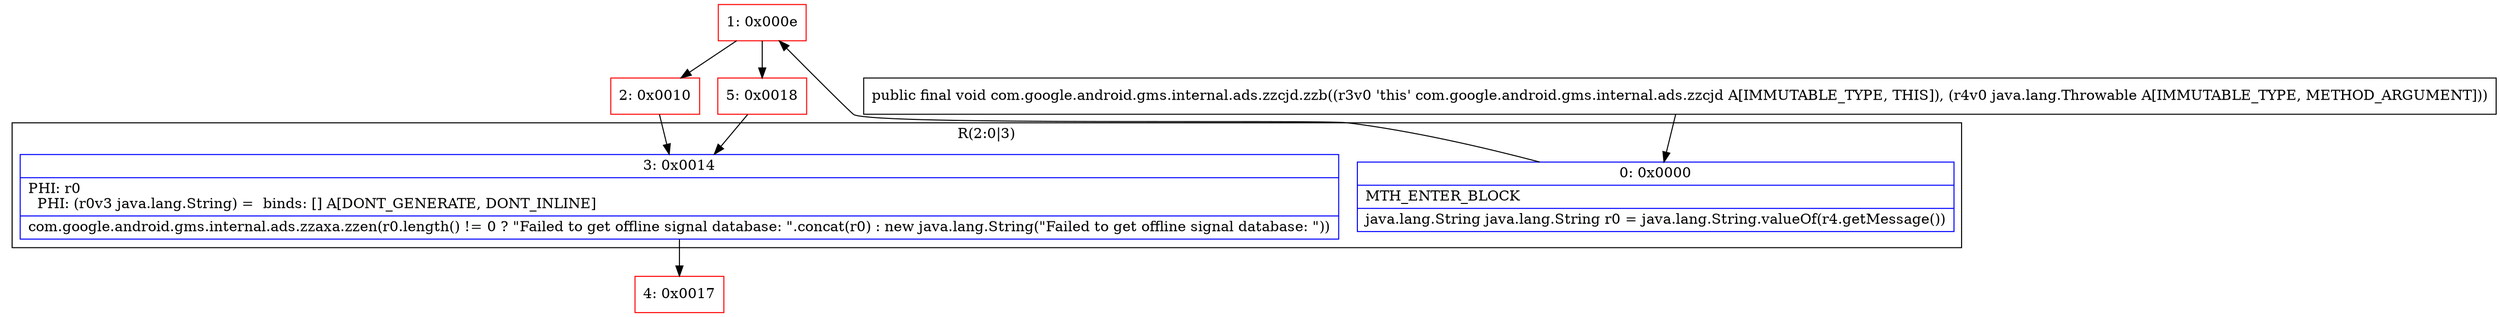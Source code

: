 digraph "CFG forcom.google.android.gms.internal.ads.zzcjd.zzb(Ljava\/lang\/Throwable;)V" {
subgraph cluster_Region_177315557 {
label = "R(2:0|3)";
node [shape=record,color=blue];
Node_0 [shape=record,label="{0\:\ 0x0000|MTH_ENTER_BLOCK\l|java.lang.String java.lang.String r0 = java.lang.String.valueOf(r4.getMessage())\l}"];
Node_3 [shape=record,label="{3\:\ 0x0014|PHI: r0 \l  PHI: (r0v3 java.lang.String) =  binds: [] A[DONT_GENERATE, DONT_INLINE]\l|com.google.android.gms.internal.ads.zzaxa.zzen(r0.length() != 0 ? \"Failed to get offline signal database: \".concat(r0) : new java.lang.String(\"Failed to get offline signal database: \"))\l}"];
}
Node_1 [shape=record,color=red,label="{1\:\ 0x000e}"];
Node_2 [shape=record,color=red,label="{2\:\ 0x0010}"];
Node_4 [shape=record,color=red,label="{4\:\ 0x0017}"];
Node_5 [shape=record,color=red,label="{5\:\ 0x0018}"];
MethodNode[shape=record,label="{public final void com.google.android.gms.internal.ads.zzcjd.zzb((r3v0 'this' com.google.android.gms.internal.ads.zzcjd A[IMMUTABLE_TYPE, THIS]), (r4v0 java.lang.Throwable A[IMMUTABLE_TYPE, METHOD_ARGUMENT])) }"];
MethodNode -> Node_0;
Node_0 -> Node_1;
Node_3 -> Node_4;
Node_1 -> Node_2;
Node_1 -> Node_5;
Node_2 -> Node_3;
Node_5 -> Node_3;
}

